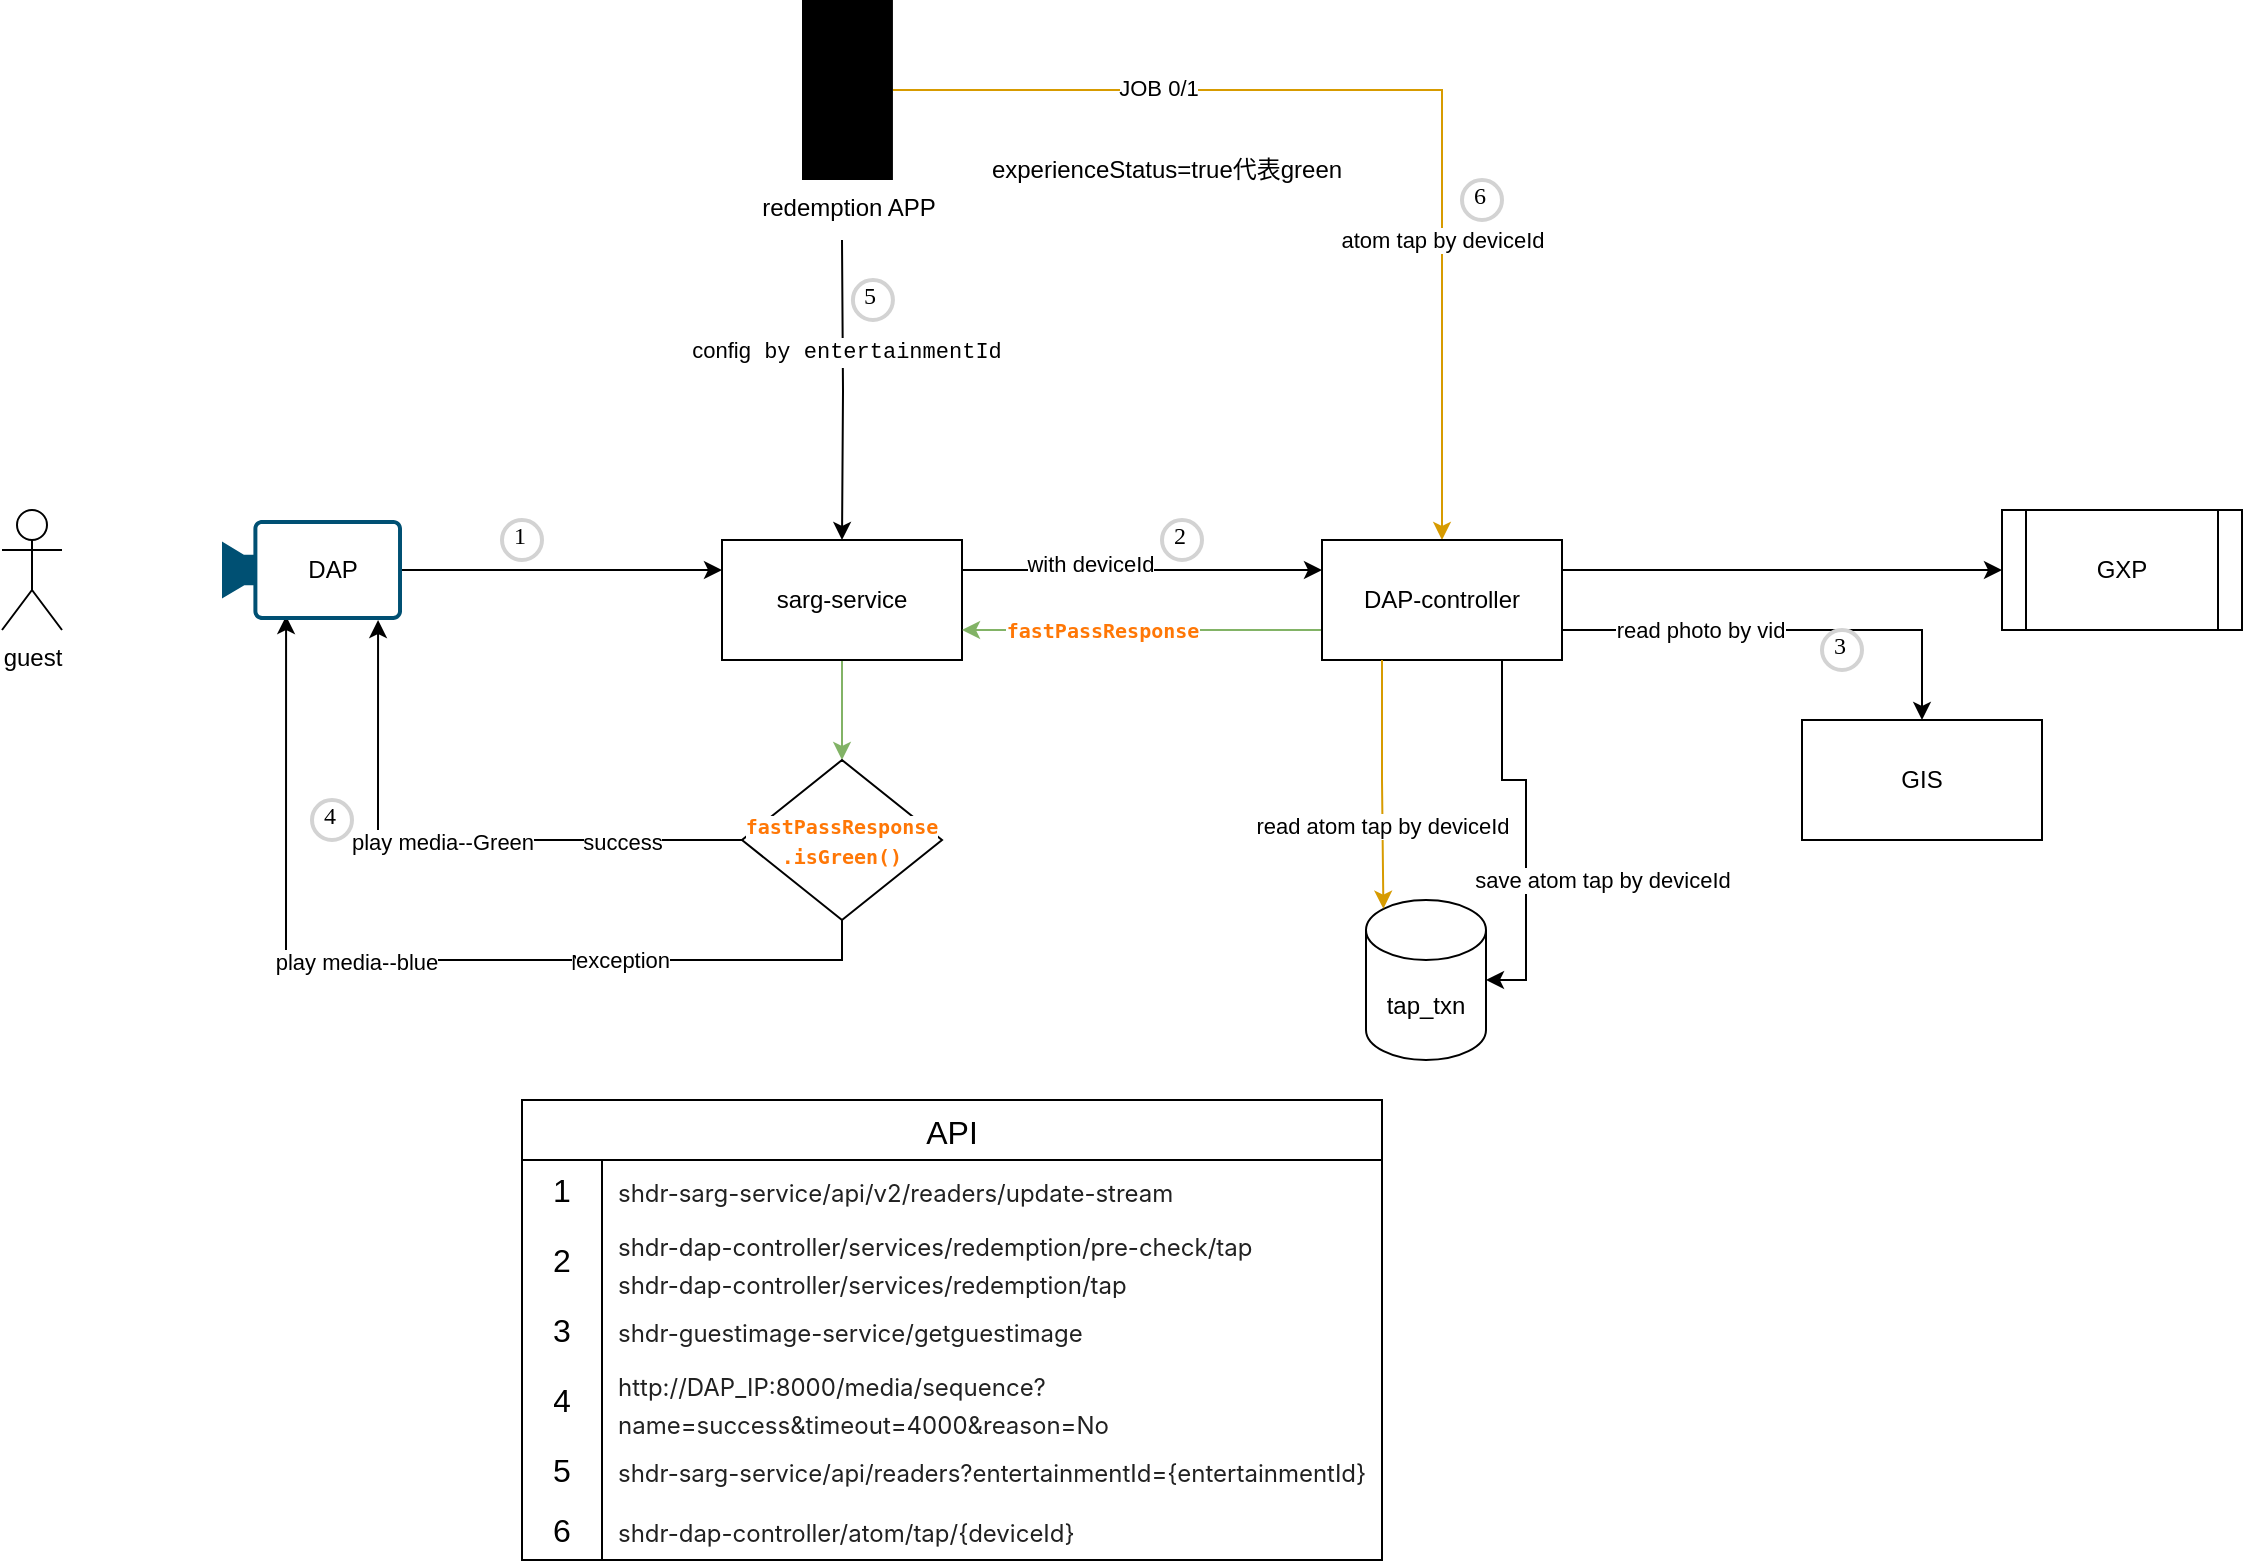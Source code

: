 <mxfile version="24.8.3">
  <diagram name="Page-1" id="Hwq8ODd7fS5CAAT26_K7">
    <mxGraphModel dx="1242" dy="705" grid="1" gridSize="10" guides="1" tooltips="1" connect="1" arrows="1" fold="1" page="1" pageScale="1" pageWidth="850" pageHeight="1100" math="0" shadow="0">
      <root>
        <mxCell id="0" />
        <mxCell id="1" parent="0" />
        <mxCell id="yUcysdBzzIg5NCyW9ZT4-1" value="tap_txn" style="shape=cylinder3;whiteSpace=wrap;html=1;boundedLbl=1;backgroundOutline=1;size=15;" vertex="1" parent="1">
          <mxGeometry x="722" y="520" width="60" height="80" as="geometry" />
        </mxCell>
        <mxCell id="yUcysdBzzIg5NCyW9ZT4-9" style="edgeStyle=orthogonalEdgeStyle;rounded=0;orthogonalLoop=1;jettySize=auto;html=1;exitX=1;exitY=0.5;exitDx=0;exitDy=0;entryX=0;entryY=0.25;entryDx=0;entryDy=0;exitPerimeter=0;" edge="1" parent="1" source="yUcysdBzzIg5NCyW9ZT4-32" target="yUcysdBzzIg5NCyW9ZT4-3">
          <mxGeometry relative="1" as="geometry">
            <mxPoint x="260" y="355" as="sourcePoint" />
          </mxGeometry>
        </mxCell>
        <mxCell id="yUcysdBzzIg5NCyW9ZT4-10" style="edgeStyle=orthogonalEdgeStyle;rounded=0;orthogonalLoop=1;jettySize=auto;html=1;exitX=1;exitY=0.25;exitDx=0;exitDy=0;entryX=0;entryY=0.25;entryDx=0;entryDy=0;" edge="1" parent="1" source="yUcysdBzzIg5NCyW9ZT4-3" target="yUcysdBzzIg5NCyW9ZT4-4">
          <mxGeometry relative="1" as="geometry" />
        </mxCell>
        <mxCell id="yUcysdBzzIg5NCyW9ZT4-13" value="with&amp;nbsp;deviceId" style="edgeLabel;html=1;align=center;verticalAlign=middle;resizable=0;points=[];" vertex="1" connectable="0" parent="yUcysdBzzIg5NCyW9ZT4-10">
          <mxGeometry x="-0.289" y="3" relative="1" as="geometry">
            <mxPoint as="offset" />
          </mxGeometry>
        </mxCell>
        <mxCell id="yUcysdBzzIg5NCyW9ZT4-14" style="edgeStyle=orthogonalEdgeStyle;rounded=0;orthogonalLoop=1;jettySize=auto;html=1;entryX=0.5;entryY=0;entryDx=0;entryDy=0;fillColor=#ffe6cc;strokeColor=#d79b00;" edge="1" parent="1" source="yUcysdBzzIg5NCyW9ZT4-8" target="yUcysdBzzIg5NCyW9ZT4-4">
          <mxGeometry relative="1" as="geometry" />
        </mxCell>
        <mxCell id="yUcysdBzzIg5NCyW9ZT4-15" value="JOB 0/1" style="edgeLabel;html=1;align=center;verticalAlign=middle;resizable=0;points=[];" vertex="1" connectable="0" parent="yUcysdBzzIg5NCyW9ZT4-14">
          <mxGeometry x="-0.469" y="1" relative="1" as="geometry">
            <mxPoint as="offset" />
          </mxGeometry>
        </mxCell>
        <mxCell id="yUcysdBzzIg5NCyW9ZT4-19" value="atom tap by deviceId" style="edgeLabel;html=1;align=center;verticalAlign=middle;resizable=0;points=[];" vertex="1" connectable="0" parent="yUcysdBzzIg5NCyW9ZT4-14">
          <mxGeometry x="0.367" relative="1" as="geometry">
            <mxPoint y="8" as="offset" />
          </mxGeometry>
        </mxCell>
        <mxCell id="yUcysdBzzIg5NCyW9ZT4-16" style="edgeStyle=orthogonalEdgeStyle;rounded=0;orthogonalLoop=1;jettySize=auto;html=1;entryX=0.5;entryY=0;entryDx=0;entryDy=0;" edge="1" parent="1" target="yUcysdBzzIg5NCyW9ZT4-3">
          <mxGeometry relative="1" as="geometry">
            <mxPoint x="530" y="240" as="targetPoint" />
            <mxPoint x="460" y="190" as="sourcePoint" />
          </mxGeometry>
        </mxCell>
        <mxCell id="yUcysdBzzIg5NCyW9ZT4-17" value="&lt;font style=&quot;font-size: 11px;&quot;&gt;config&lt;font style=&quot;font-size: 11px;&quot; face=&quot;IBMPlexMono, Monaco, Courier New, monospace, Menlo, Monaco, Courier New, monospace&quot;&gt;&lt;span style=&quot;white-space-collapse: preserve;&quot;&gt;&amp;nbsp;by &lt;/span&gt;&lt;/font&gt;&lt;span style=&quot;font-family: IBMPlexMono, Monaco, &amp;quot;Courier New&amp;quot;, monospace, Menlo, Monaco, &amp;quot;Courier New&amp;quot;, monospace; white-space-collapse: preserve;&quot;&gt;entertainmentId&lt;/span&gt;&lt;/font&gt;" style="edgeLabel;html=1;align=center;verticalAlign=middle;resizable=0;points=[];" vertex="1" connectable="0" parent="yUcysdBzzIg5NCyW9ZT4-16">
          <mxGeometry x="-0.256" y="1" relative="1" as="geometry">
            <mxPoint as="offset" />
          </mxGeometry>
        </mxCell>
        <mxCell id="yUcysdBzzIg5NCyW9ZT4-21" style="edgeStyle=orthogonalEdgeStyle;rounded=0;orthogonalLoop=1;jettySize=auto;html=1;exitX=0.5;exitY=1;exitDx=0;exitDy=0;entryX=0.5;entryY=0;entryDx=0;entryDy=0;fillColor=#d5e8d4;strokeColor=#82b366;" edge="1" parent="1" source="yUcysdBzzIg5NCyW9ZT4-3" target="yUcysdBzzIg5NCyW9ZT4-20">
          <mxGeometry relative="1" as="geometry" />
        </mxCell>
        <mxCell id="yUcysdBzzIg5NCyW9ZT4-3" value="sarg-service" style="rounded=0;whiteSpace=wrap;html=1;" vertex="1" parent="1">
          <mxGeometry x="400" y="340" width="120" height="60" as="geometry" />
        </mxCell>
        <mxCell id="yUcysdBzzIg5NCyW9ZT4-22" style="edgeStyle=orthogonalEdgeStyle;rounded=0;orthogonalLoop=1;jettySize=auto;html=1;exitX=0;exitY=0.75;exitDx=0;exitDy=0;entryX=1;entryY=0.75;entryDx=0;entryDy=0;fillColor=#d5e8d4;strokeColor=#82b366;" edge="1" parent="1" source="yUcysdBzzIg5NCyW9ZT4-4" target="yUcysdBzzIg5NCyW9ZT4-3">
          <mxGeometry relative="1" as="geometry" />
        </mxCell>
        <mxCell id="yUcysdBzzIg5NCyW9ZT4-23" value="&lt;div style=&quot;color: rgb(51, 51, 51); font-family: Menlo-Regular, monospace; white-space-collapse: preserve;&quot;&gt;&lt;span style=&quot;color: rgb(255, 119, 6); font-weight: bold;&quot;&gt;&lt;font style=&quot;font-size: 10px;&quot;&gt;fastPassResponse&lt;/font&gt;&lt;/span&gt;&lt;/div&gt;" style="edgeLabel;html=1;align=center;verticalAlign=middle;resizable=0;points=[];" vertex="1" connectable="0" parent="yUcysdBzzIg5NCyW9ZT4-22">
          <mxGeometry x="0.411" relative="1" as="geometry">
            <mxPoint x="17" as="offset" />
          </mxGeometry>
        </mxCell>
        <mxCell id="yUcysdBzzIg5NCyW9ZT4-38" style="edgeStyle=orthogonalEdgeStyle;rounded=0;orthogonalLoop=1;jettySize=auto;html=1;exitX=1;exitY=0.75;exitDx=0;exitDy=0;" edge="1" parent="1" source="yUcysdBzzIg5NCyW9ZT4-4" target="yUcysdBzzIg5NCyW9ZT4-37">
          <mxGeometry relative="1" as="geometry" />
        </mxCell>
        <mxCell id="yUcysdBzzIg5NCyW9ZT4-39" value="read photo by vid" style="edgeLabel;html=1;align=center;verticalAlign=middle;resizable=0;points=[];" vertex="1" connectable="0" parent="yUcysdBzzIg5NCyW9ZT4-38">
          <mxGeometry x="-0.393" y="1" relative="1" as="geometry">
            <mxPoint y="1" as="offset" />
          </mxGeometry>
        </mxCell>
        <mxCell id="yUcysdBzzIg5NCyW9ZT4-88" style="edgeStyle=orthogonalEdgeStyle;rounded=0;orthogonalLoop=1;jettySize=auto;html=1;exitX=1;exitY=0.25;exitDx=0;exitDy=0;entryX=0;entryY=0.5;entryDx=0;entryDy=0;" edge="1" parent="1" source="yUcysdBzzIg5NCyW9ZT4-4" target="yUcysdBzzIg5NCyW9ZT4-87">
          <mxGeometry relative="1" as="geometry" />
        </mxCell>
        <mxCell id="yUcysdBzzIg5NCyW9ZT4-4" value="DAP-controller" style="rounded=0;whiteSpace=wrap;html=1;" vertex="1" parent="1">
          <mxGeometry x="700" y="340" width="120" height="60" as="geometry" />
        </mxCell>
        <mxCell id="yUcysdBzzIg5NCyW9ZT4-8" value="redemption APP" style="sketch=0;verticalLabelPosition=bottom;sketch=0;aspect=fixed;html=1;verticalAlign=top;strokeColor=none;fillColor=#000000;align=center;outlineConnect=0;pointerEvents=1;shape=mxgraph.citrix2.mobile;" vertex="1" parent="1">
          <mxGeometry x="440" y="70" width="45.46" height="90" as="geometry" />
        </mxCell>
        <mxCell id="yUcysdBzzIg5NCyW9ZT4-12" style="edgeStyle=orthogonalEdgeStyle;rounded=0;orthogonalLoop=1;jettySize=auto;html=1;exitX=0.25;exitY=1;exitDx=0;exitDy=0;entryX=0.145;entryY=0;entryDx=0;entryDy=4.35;entryPerimeter=0;fillColor=#ffe6cc;strokeColor=#d79b00;" edge="1" parent="1" source="yUcysdBzzIg5NCyW9ZT4-4" target="yUcysdBzzIg5NCyW9ZT4-1">
          <mxGeometry relative="1" as="geometry" />
        </mxCell>
        <mxCell id="yUcysdBzzIg5NCyW9ZT4-89" value="read atom tap by deviceId" style="edgeLabel;html=1;align=center;verticalAlign=middle;resizable=0;points=[];" vertex="1" connectable="0" parent="yUcysdBzzIg5NCyW9ZT4-12">
          <mxGeometry x="-0.05" relative="1" as="geometry">
            <mxPoint y="23" as="offset" />
          </mxGeometry>
        </mxCell>
        <mxCell id="yUcysdBzzIg5NCyW9ZT4-24" style="edgeStyle=orthogonalEdgeStyle;rounded=0;orthogonalLoop=1;jettySize=auto;html=1;exitX=0;exitY=0.5;exitDx=0;exitDy=0;entryX=0.867;entryY=1;entryDx=0;entryDy=0;entryPerimeter=0;" edge="1" parent="1" source="yUcysdBzzIg5NCyW9ZT4-20" target="yUcysdBzzIg5NCyW9ZT4-32">
          <mxGeometry relative="1" as="geometry">
            <mxPoint x="230" y="400" as="targetPoint" />
          </mxGeometry>
        </mxCell>
        <mxCell id="yUcysdBzzIg5NCyW9ZT4-27" value="success" style="edgeLabel;html=1;align=center;verticalAlign=middle;resizable=0;points=[];" vertex="1" connectable="0" parent="yUcysdBzzIg5NCyW9ZT4-24">
          <mxGeometry x="-0.28" y="1" relative="1" as="geometry">
            <mxPoint x="45" as="offset" />
          </mxGeometry>
        </mxCell>
        <mxCell id="yUcysdBzzIg5NCyW9ZT4-28" value="play media--Green" style="edgeLabel;html=1;align=center;verticalAlign=middle;resizable=0;points=[];" vertex="1" connectable="0" parent="yUcysdBzzIg5NCyW9ZT4-24">
          <mxGeometry x="0.222" y="1" relative="1" as="geometry">
            <mxPoint x="28" as="offset" />
          </mxGeometry>
        </mxCell>
        <mxCell id="yUcysdBzzIg5NCyW9ZT4-25" style="edgeStyle=orthogonalEdgeStyle;rounded=0;orthogonalLoop=1;jettySize=auto;html=1;exitX=0.5;exitY=1;exitDx=0;exitDy=0;entryX=0.356;entryY=0.96;entryDx=0;entryDy=0;entryPerimeter=0;" edge="1" parent="1" source="yUcysdBzzIg5NCyW9ZT4-20" target="yUcysdBzzIg5NCyW9ZT4-32">
          <mxGeometry relative="1" as="geometry">
            <mxPoint x="170" y="400" as="targetPoint" />
          </mxGeometry>
        </mxCell>
        <mxCell id="yUcysdBzzIg5NCyW9ZT4-29" value="N" style="edgeLabel;html=1;align=center;verticalAlign=middle;resizable=0;points=[];" vertex="1" connectable="0" parent="yUcysdBzzIg5NCyW9ZT4-25">
          <mxGeometry x="-0.351" y="1" relative="1" as="geometry">
            <mxPoint as="offset" />
          </mxGeometry>
        </mxCell>
        <mxCell id="yUcysdBzzIg5NCyW9ZT4-30" value="play media--blue" style="edgeLabel;html=1;align=center;verticalAlign=middle;resizable=0;points=[];" vertex="1" connectable="0" parent="yUcysdBzzIg5NCyW9ZT4-25">
          <mxGeometry x="0.12" y="1" relative="1" as="geometry">
            <mxPoint as="offset" />
          </mxGeometry>
        </mxCell>
        <mxCell id="yUcysdBzzIg5NCyW9ZT4-35" value="exception" style="edgeLabel;html=1;align=center;verticalAlign=middle;resizable=0;points=[];" vertex="1" connectable="0" parent="yUcysdBzzIg5NCyW9ZT4-25">
          <mxGeometry x="-0.378" y="1" relative="1" as="geometry">
            <mxPoint x="16" y="-1" as="offset" />
          </mxGeometry>
        </mxCell>
        <mxCell id="yUcysdBzzIg5NCyW9ZT4-20" value="&lt;span style=&quot;color: rgb(255, 119, 6); font-family: Menlo-Regular, monospace; font-size: 10px; font-weight: 700; white-space: pre; background-color: rgb(255, 255, 255);&quot;&gt;fastPassResponse&lt;/span&gt;&lt;div&gt;&lt;span style=&quot;color: rgb(255, 119, 6); font-family: Menlo-Regular, monospace; font-size: 10px; font-weight: 700; white-space: pre; background-color: rgb(255, 255, 255);&quot;&gt;.isGreen()&lt;/span&gt;&lt;/div&gt;" style="rhombus;whiteSpace=wrap;html=1;" vertex="1" parent="1">
          <mxGeometry x="410" y="450" width="100" height="80" as="geometry" />
        </mxCell>
        <mxCell id="yUcysdBzzIg5NCyW9ZT4-32" value="" style="points=[[0,0.5,0],[0.19,0.02,0],[0.59,0,0],[0.985,0.02,0],[1,0.5,0],[0.985,0.98,0],[0.59,1,0],[0.19,0.98,0]];verticalLabelPosition=bottom;sketch=0;html=1;verticalAlign=top;aspect=fixed;align=center;pointerEvents=1;shape=mxgraph.cisco19.camera;fillColor=#005073;strokeColor=none;" vertex="1" parent="1">
          <mxGeometry x="150" y="330" width="90" height="50" as="geometry" />
        </mxCell>
        <mxCell id="yUcysdBzzIg5NCyW9ZT4-34" value="DAP" style="text;html=1;align=center;verticalAlign=middle;resizable=0;points=[];autosize=1;strokeColor=none;fillColor=none;" vertex="1" parent="1">
          <mxGeometry x="180" y="340" width="50" height="30" as="geometry" />
        </mxCell>
        <mxCell id="yUcysdBzzIg5NCyW9ZT4-37" value="GIS" style="rounded=0;whiteSpace=wrap;html=1;" vertex="1" parent="1">
          <mxGeometry x="940" y="430" width="120" height="60" as="geometry" />
        </mxCell>
        <mxCell id="yUcysdBzzIg5NCyW9ZT4-40" value="experienceStatus=true代表green" style="text;html=1;align=center;verticalAlign=middle;resizable=0;points=[];autosize=1;strokeColor=none;fillColor=none;" vertex="1" parent="1">
          <mxGeometry x="522" y="140" width="200" height="30" as="geometry" />
        </mxCell>
        <mxCell id="yUcysdBzzIg5NCyW9ZT4-43" value="1" style="ellipse;whiteSpace=wrap;html=1;aspect=fixed;strokeWidth=2;fontFamily=Tahoma;spacingBottom=4;spacingRight=2;strokeColor=#d3d3d3;" vertex="1" parent="1">
          <mxGeometry x="290" y="330" width="20" height="20" as="geometry" />
        </mxCell>
        <mxCell id="yUcysdBzzIg5NCyW9ZT4-45" value="2" style="ellipse;whiteSpace=wrap;html=1;aspect=fixed;strokeWidth=2;fontFamily=Tahoma;spacingBottom=4;spacingRight=2;strokeColor=#d3d3d3;" vertex="1" parent="1">
          <mxGeometry x="620" y="330" width="20" height="20" as="geometry" />
        </mxCell>
        <mxCell id="yUcysdBzzIg5NCyW9ZT4-46" value="5" style="ellipse;whiteSpace=wrap;html=1;aspect=fixed;strokeWidth=2;fontFamily=Tahoma;spacingBottom=4;spacingRight=2;strokeColor=#d3d3d3;" vertex="1" parent="1">
          <mxGeometry x="465.46" y="210" width="20" height="20" as="geometry" />
        </mxCell>
        <mxCell id="yUcysdBzzIg5NCyW9ZT4-47" value="6" style="ellipse;whiteSpace=wrap;html=1;aspect=fixed;strokeWidth=2;fontFamily=Tahoma;spacingBottom=4;spacingRight=2;strokeColor=#d3d3d3;" vertex="1" parent="1">
          <mxGeometry x="770" y="160" width="20" height="20" as="geometry" />
        </mxCell>
        <mxCell id="yUcysdBzzIg5NCyW9ZT4-48" value="3" style="ellipse;whiteSpace=wrap;html=1;aspect=fixed;strokeWidth=2;fontFamily=Tahoma;spacingBottom=4;spacingRight=2;strokeColor=#d3d3d3;" vertex="1" parent="1">
          <mxGeometry x="950" y="385" width="20" height="20" as="geometry" />
        </mxCell>
        <mxCell id="yUcysdBzzIg5NCyW9ZT4-49" value="4" style="ellipse;whiteSpace=wrap;html=1;aspect=fixed;strokeWidth=2;fontFamily=Tahoma;spacingBottom=4;spacingRight=2;strokeColor=#d3d3d3;" vertex="1" parent="1">
          <mxGeometry x="195" y="470" width="20" height="20" as="geometry" />
        </mxCell>
        <mxCell id="yUcysdBzzIg5NCyW9ZT4-50" value="API" style="shape=table;startSize=30;container=1;collapsible=0;childLayout=tableLayout;fixedRows=1;rowLines=0;fontStyle=0;strokeColor=default;fontSize=16;" vertex="1" parent="1">
          <mxGeometry x="300" y="620" width="430" height="230" as="geometry" />
        </mxCell>
        <mxCell id="yUcysdBzzIg5NCyW9ZT4-51" value="" style="shape=tableRow;horizontal=0;startSize=0;swimlaneHead=0;swimlaneBody=0;top=0;left=0;bottom=0;right=0;collapsible=0;dropTarget=0;fillColor=none;points=[[0,0.5],[1,0.5]];portConstraint=eastwest;strokeColor=inherit;fontSize=16;" vertex="1" parent="yUcysdBzzIg5NCyW9ZT4-50">
          <mxGeometry y="30" width="430" height="30" as="geometry" />
        </mxCell>
        <mxCell id="yUcysdBzzIg5NCyW9ZT4-52" value="1" style="shape=partialRectangle;html=1;whiteSpace=wrap;connectable=0;fillColor=none;top=0;left=0;bottom=0;right=0;overflow=hidden;pointerEvents=1;strokeColor=inherit;fontSize=16;" vertex="1" parent="yUcysdBzzIg5NCyW9ZT4-51">
          <mxGeometry width="40" height="30" as="geometry">
            <mxRectangle width="40" height="30" as="alternateBounds" />
          </mxGeometry>
        </mxCell>
        <mxCell id="yUcysdBzzIg5NCyW9ZT4-53" value="&lt;span style=&quot;color: rgb(33, 33, 33); font-family: Inter, system-ui, -apple-system, &amp;quot;system-ui&amp;quot;, &amp;quot;Segoe UI&amp;quot;, Roboto, Oxygen, Ubuntu, Cantarell, &amp;quot;Fira Sans&amp;quot;, &amp;quot;Droid Sans&amp;quot;, Helvetica, Arial, sans-serif; font-size: 12px; white-space-collapse: preserve; background-color: rgb(255, 255, 255);&quot;&gt;shdr-sarg-service/api/v2/readers/update-stream&lt;/span&gt;" style="shape=partialRectangle;html=1;whiteSpace=wrap;connectable=0;fillColor=none;top=0;left=0;bottom=0;right=0;align=left;spacingLeft=6;overflow=hidden;strokeColor=inherit;fontSize=16;" vertex="1" parent="yUcysdBzzIg5NCyW9ZT4-51">
          <mxGeometry x="40" width="390" height="30" as="geometry">
            <mxRectangle width="390" height="30" as="alternateBounds" />
          </mxGeometry>
        </mxCell>
        <mxCell id="yUcysdBzzIg5NCyW9ZT4-54" value="" style="shape=tableRow;horizontal=0;startSize=0;swimlaneHead=0;swimlaneBody=0;top=0;left=0;bottom=0;right=0;collapsible=0;dropTarget=0;fillColor=none;points=[[0,0.5],[1,0.5]];portConstraint=eastwest;strokeColor=inherit;fontSize=16;" vertex="1" parent="yUcysdBzzIg5NCyW9ZT4-50">
          <mxGeometry y="60" width="430" height="40" as="geometry" />
        </mxCell>
        <mxCell id="yUcysdBzzIg5NCyW9ZT4-55" value="2" style="shape=partialRectangle;html=1;whiteSpace=wrap;connectable=0;fillColor=none;top=0;left=0;bottom=0;right=0;overflow=hidden;strokeColor=inherit;fontSize=16;" vertex="1" parent="yUcysdBzzIg5NCyW9ZT4-54">
          <mxGeometry width="40" height="40" as="geometry">
            <mxRectangle width="40" height="40" as="alternateBounds" />
          </mxGeometry>
        </mxCell>
        <mxCell id="yUcysdBzzIg5NCyW9ZT4-56" value="&lt;span style=&quot;color: rgb(33, 33, 33); font-family: Inter, system-ui, -apple-system, &amp;quot;system-ui&amp;quot;, &amp;quot;Segoe UI&amp;quot;, Roboto, Oxygen, Ubuntu, Cantarell, &amp;quot;Fira Sans&amp;quot;, &amp;quot;Droid Sans&amp;quot;, Helvetica, Arial, sans-serif; font-size: 12px; white-space-collapse: preserve; background-color: rgb(255, 255, 255);&quot;&gt;shdr-dap-controller/services/redemption/pre-check/tap&lt;/span&gt;&lt;span style=&quot;color: rgb(33, 33, 33); font-family: Inter, system-ui, -apple-system, &amp;quot;system-ui&amp;quot;, &amp;quot;Segoe UI&amp;quot;, Roboto, Oxygen, Ubuntu, Cantarell, &amp;quot;Fira Sans&amp;quot;, &amp;quot;Droid Sans&amp;quot;, Helvetica, Arial, sans-serif; font-size: 12px; white-space-collapse: preserve; background-color: rgb(255, 255, 255);&quot;&gt;&lt;br/&gt;shdr-dap-controller/services/redemption/tap&lt;/span&gt;" style="shape=partialRectangle;html=1;whiteSpace=wrap;connectable=0;fillColor=none;top=0;left=0;bottom=0;right=0;align=left;spacingLeft=6;overflow=hidden;strokeColor=inherit;fontSize=16;" vertex="1" parent="yUcysdBzzIg5NCyW9ZT4-54">
          <mxGeometry x="40" width="390" height="40" as="geometry">
            <mxRectangle width="390" height="40" as="alternateBounds" />
          </mxGeometry>
        </mxCell>
        <mxCell id="yUcysdBzzIg5NCyW9ZT4-57" value="" style="shape=tableRow;horizontal=0;startSize=0;swimlaneHead=0;swimlaneBody=0;top=0;left=0;bottom=0;right=0;collapsible=0;dropTarget=0;fillColor=none;points=[[0,0.5],[1,0.5]];portConstraint=eastwest;strokeColor=inherit;fontSize=16;" vertex="1" parent="yUcysdBzzIg5NCyW9ZT4-50">
          <mxGeometry y="100" width="430" height="30" as="geometry" />
        </mxCell>
        <mxCell id="yUcysdBzzIg5NCyW9ZT4-58" value="3" style="shape=partialRectangle;html=1;whiteSpace=wrap;connectable=0;fillColor=none;top=0;left=0;bottom=0;right=0;overflow=hidden;strokeColor=inherit;fontSize=16;" vertex="1" parent="yUcysdBzzIg5NCyW9ZT4-57">
          <mxGeometry width="40" height="30" as="geometry">
            <mxRectangle width="40" height="30" as="alternateBounds" />
          </mxGeometry>
        </mxCell>
        <mxCell id="yUcysdBzzIg5NCyW9ZT4-59" value="&lt;span style=&quot;color: rgb(33, 33, 33); font-family: Inter, system-ui, -apple-system, &amp;quot;system-ui&amp;quot;, &amp;quot;Segoe UI&amp;quot;, Roboto, Oxygen, Ubuntu, Cantarell, &amp;quot;Fira Sans&amp;quot;, &amp;quot;Droid Sans&amp;quot;, Helvetica, Arial, sans-serif; font-size: 12px; white-space-collapse: preserve; background-color: rgb(255, 255, 255);&quot;&gt;shdr-guestimage-service/getguestimage&lt;/span&gt;" style="shape=partialRectangle;html=1;whiteSpace=wrap;connectable=0;fillColor=none;top=0;left=0;bottom=0;right=0;align=left;spacingLeft=6;overflow=hidden;strokeColor=inherit;fontSize=16;" vertex="1" parent="yUcysdBzzIg5NCyW9ZT4-57">
          <mxGeometry x="40" width="390" height="30" as="geometry">
            <mxRectangle width="390" height="30" as="alternateBounds" />
          </mxGeometry>
        </mxCell>
        <mxCell id="yUcysdBzzIg5NCyW9ZT4-60" value="" style="shape=tableRow;horizontal=0;startSize=0;swimlaneHead=0;swimlaneBody=0;top=0;left=0;bottom=0;right=0;collapsible=0;dropTarget=0;fillColor=none;points=[[0,0.5],[1,0.5]];portConstraint=eastwest;strokeColor=inherit;fontSize=16;" vertex="1" parent="yUcysdBzzIg5NCyW9ZT4-50">
          <mxGeometry y="130" width="430" height="40" as="geometry" />
        </mxCell>
        <mxCell id="yUcysdBzzIg5NCyW9ZT4-61" value="4" style="shape=partialRectangle;html=1;whiteSpace=wrap;connectable=0;fillColor=none;top=0;left=0;bottom=0;right=0;overflow=hidden;strokeColor=inherit;fontSize=16;" vertex="1" parent="yUcysdBzzIg5NCyW9ZT4-60">
          <mxGeometry width="40" height="40" as="geometry">
            <mxRectangle width="40" height="40" as="alternateBounds" />
          </mxGeometry>
        </mxCell>
        <mxCell id="yUcysdBzzIg5NCyW9ZT4-62" value="&lt;span style=&quot;color: rgb(33, 33, 33); font-family: Inter, system-ui, -apple-system, &amp;quot;system-ui&amp;quot;, &amp;quot;Segoe UI&amp;quot;, Roboto, Oxygen, Ubuntu, Cantarell, &amp;quot;Fira Sans&amp;quot;, &amp;quot;Droid Sans&amp;quot;, Helvetica, Arial, sans-serif; font-size: 12px; white-space-collapse: preserve; background-color: rgb(255, 255, 255);&quot;&gt;http://DAP_IP:8000/media/sequence?name=success&amp;amp;timeout=4000&amp;amp;reason=No&lt;/span&gt;" style="shape=partialRectangle;html=1;whiteSpace=wrap;connectable=0;fillColor=none;top=0;left=0;bottom=0;right=0;align=left;spacingLeft=6;overflow=hidden;strokeColor=inherit;fontSize=16;" vertex="1" parent="yUcysdBzzIg5NCyW9ZT4-60">
          <mxGeometry x="40" width="390" height="40" as="geometry">
            <mxRectangle width="390" height="40" as="alternateBounds" />
          </mxGeometry>
        </mxCell>
        <mxCell id="yUcysdBzzIg5NCyW9ZT4-63" value="" style="shape=tableRow;horizontal=0;startSize=0;swimlaneHead=0;swimlaneBody=0;top=0;left=0;bottom=0;right=0;collapsible=0;dropTarget=0;fillColor=none;points=[[0,0.5],[1,0.5]];portConstraint=eastwest;strokeColor=inherit;fontSize=16;" vertex="1" parent="yUcysdBzzIg5NCyW9ZT4-50">
          <mxGeometry y="170" width="430" height="30" as="geometry" />
        </mxCell>
        <mxCell id="yUcysdBzzIg5NCyW9ZT4-64" value="5" style="shape=partialRectangle;html=1;whiteSpace=wrap;connectable=0;fillColor=none;top=0;left=0;bottom=0;right=0;overflow=hidden;strokeColor=inherit;fontSize=16;" vertex="1" parent="yUcysdBzzIg5NCyW9ZT4-63">
          <mxGeometry width="40" height="30" as="geometry">
            <mxRectangle width="40" height="30" as="alternateBounds" />
          </mxGeometry>
        </mxCell>
        <mxCell id="yUcysdBzzIg5NCyW9ZT4-65" value="&lt;span style=&quot;color: rgb(33, 33, 33); font-family: Inter, system-ui, -apple-system, &amp;quot;system-ui&amp;quot;, &amp;quot;Segoe UI&amp;quot;, Roboto, Oxygen, Ubuntu, Cantarell, &amp;quot;Fira Sans&amp;quot;, &amp;quot;Droid Sans&amp;quot;, Helvetica, Arial, sans-serif; font-size: 12px; white-space-collapse: preserve; background-color: rgb(255, 255, 255);&quot;&gt;shdr-sarg-service/api/readers?entertainmentId={&lt;/span&gt;&lt;span style=&quot;color: rgb(33, 33, 33); font-family: Inter, system-ui, -apple-system, &amp;quot;system-ui&amp;quot;, &amp;quot;Segoe UI&amp;quot;, Roboto, Oxygen, Ubuntu, Cantarell, &amp;quot;Fira Sans&amp;quot;, &amp;quot;Droid Sans&amp;quot;, Helvetica, Arial, sans-serif; font-size: 12px; white-space-collapse: preserve; background-color: rgb(255, 255, 255);&quot;&gt;entertainmentId&lt;/span&gt;&lt;span style=&quot;color: rgb(33, 33, 33); font-family: Inter, system-ui, -apple-system, &amp;quot;system-ui&amp;quot;, &amp;quot;Segoe UI&amp;quot;, Roboto, Oxygen, Ubuntu, Cantarell, &amp;quot;Fira Sans&amp;quot;, &amp;quot;Droid Sans&amp;quot;, Helvetica, Arial, sans-serif; font-size: 12px; white-space-collapse: preserve; background-color: rgb(255, 255, 255);&quot;&gt;}&lt;/span&gt;" style="shape=partialRectangle;html=1;whiteSpace=wrap;connectable=0;fillColor=none;top=0;left=0;bottom=0;right=0;align=left;spacingLeft=6;overflow=hidden;strokeColor=inherit;fontSize=16;" vertex="1" parent="yUcysdBzzIg5NCyW9ZT4-63">
          <mxGeometry x="40" width="390" height="30" as="geometry">
            <mxRectangle width="390" height="30" as="alternateBounds" />
          </mxGeometry>
        </mxCell>
        <mxCell id="yUcysdBzzIg5NCyW9ZT4-82" value="" style="shape=tableRow;horizontal=0;startSize=0;swimlaneHead=0;swimlaneBody=0;top=0;left=0;bottom=0;right=0;collapsible=0;dropTarget=0;fillColor=none;points=[[0,0.5],[1,0.5]];portConstraint=eastwest;strokeColor=inherit;fontSize=16;" vertex="1" parent="yUcysdBzzIg5NCyW9ZT4-50">
          <mxGeometry y="200" width="430" height="30" as="geometry" />
        </mxCell>
        <mxCell id="yUcysdBzzIg5NCyW9ZT4-83" value="6" style="shape=partialRectangle;html=1;whiteSpace=wrap;connectable=0;fillColor=none;top=0;left=0;bottom=0;right=0;overflow=hidden;strokeColor=inherit;fontSize=16;" vertex="1" parent="yUcysdBzzIg5NCyW9ZT4-82">
          <mxGeometry width="40" height="30" as="geometry">
            <mxRectangle width="40" height="30" as="alternateBounds" />
          </mxGeometry>
        </mxCell>
        <mxCell id="yUcysdBzzIg5NCyW9ZT4-84" value="&lt;span style=&quot;color: rgb(33, 33, 33); font-family: Inter, system-ui, -apple-system, &amp;quot;system-ui&amp;quot;, &amp;quot;Segoe UI&amp;quot;, Roboto, Oxygen, Ubuntu, Cantarell, &amp;quot;Fira Sans&amp;quot;, &amp;quot;Droid Sans&amp;quot;, Helvetica, Arial, sans-serif; font-size: 12px; white-space-collapse: preserve; background-color: rgb(255, 255, 255);&quot;&gt;shdr-dap-controller/atom/tap/{deviceId}&lt;/span&gt;" style="shape=partialRectangle;html=1;whiteSpace=wrap;connectable=0;fillColor=none;top=0;left=0;bottom=0;right=0;align=left;spacingLeft=6;overflow=hidden;strokeColor=inherit;fontSize=16;" vertex="1" parent="yUcysdBzzIg5NCyW9ZT4-82">
          <mxGeometry x="40" width="390" height="30" as="geometry">
            <mxRectangle width="390" height="30" as="alternateBounds" />
          </mxGeometry>
        </mxCell>
        <mxCell id="yUcysdBzzIg5NCyW9ZT4-85" value="guest" style="shape=umlActor;verticalLabelPosition=bottom;verticalAlign=top;html=1;" vertex="1" parent="1">
          <mxGeometry x="40" y="325" width="30" height="60" as="geometry" />
        </mxCell>
        <mxCell id="yUcysdBzzIg5NCyW9ZT4-87" value="GXP" style="shape=process;whiteSpace=wrap;html=1;backgroundOutline=1;" vertex="1" parent="1">
          <mxGeometry x="1040" y="325" width="120" height="60" as="geometry" />
        </mxCell>
        <mxCell id="yUcysdBzzIg5NCyW9ZT4-91" style="edgeStyle=orthogonalEdgeStyle;rounded=0;orthogonalLoop=1;jettySize=auto;html=1;exitX=0.75;exitY=1;exitDx=0;exitDy=0;entryX=1;entryY=0.5;entryDx=0;entryDy=0;entryPerimeter=0;" edge="1" parent="1" source="yUcysdBzzIg5NCyW9ZT4-4" target="yUcysdBzzIg5NCyW9ZT4-1">
          <mxGeometry relative="1" as="geometry" />
        </mxCell>
        <mxCell id="yUcysdBzzIg5NCyW9ZT4-92" value="save atom tap by deviceId" style="edgeLabel;html=1;align=center;verticalAlign=middle;resizable=0;points=[];" vertex="1" connectable="0" parent="yUcysdBzzIg5NCyW9ZT4-91">
          <mxGeometry x="-0.51" y="4" relative="1" as="geometry">
            <mxPoint x="46" y="63" as="offset" />
          </mxGeometry>
        </mxCell>
      </root>
    </mxGraphModel>
  </diagram>
</mxfile>
